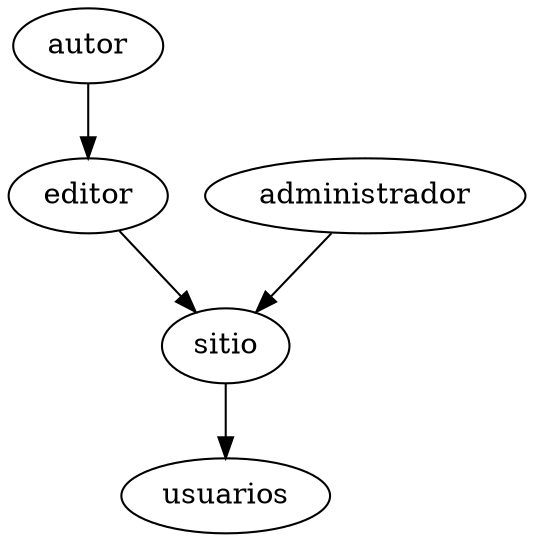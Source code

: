digraph workflow {
	autor -> editor;
	editor -> sitio;
	administrador -> sitio;
	sitio -> usuarios;
}
